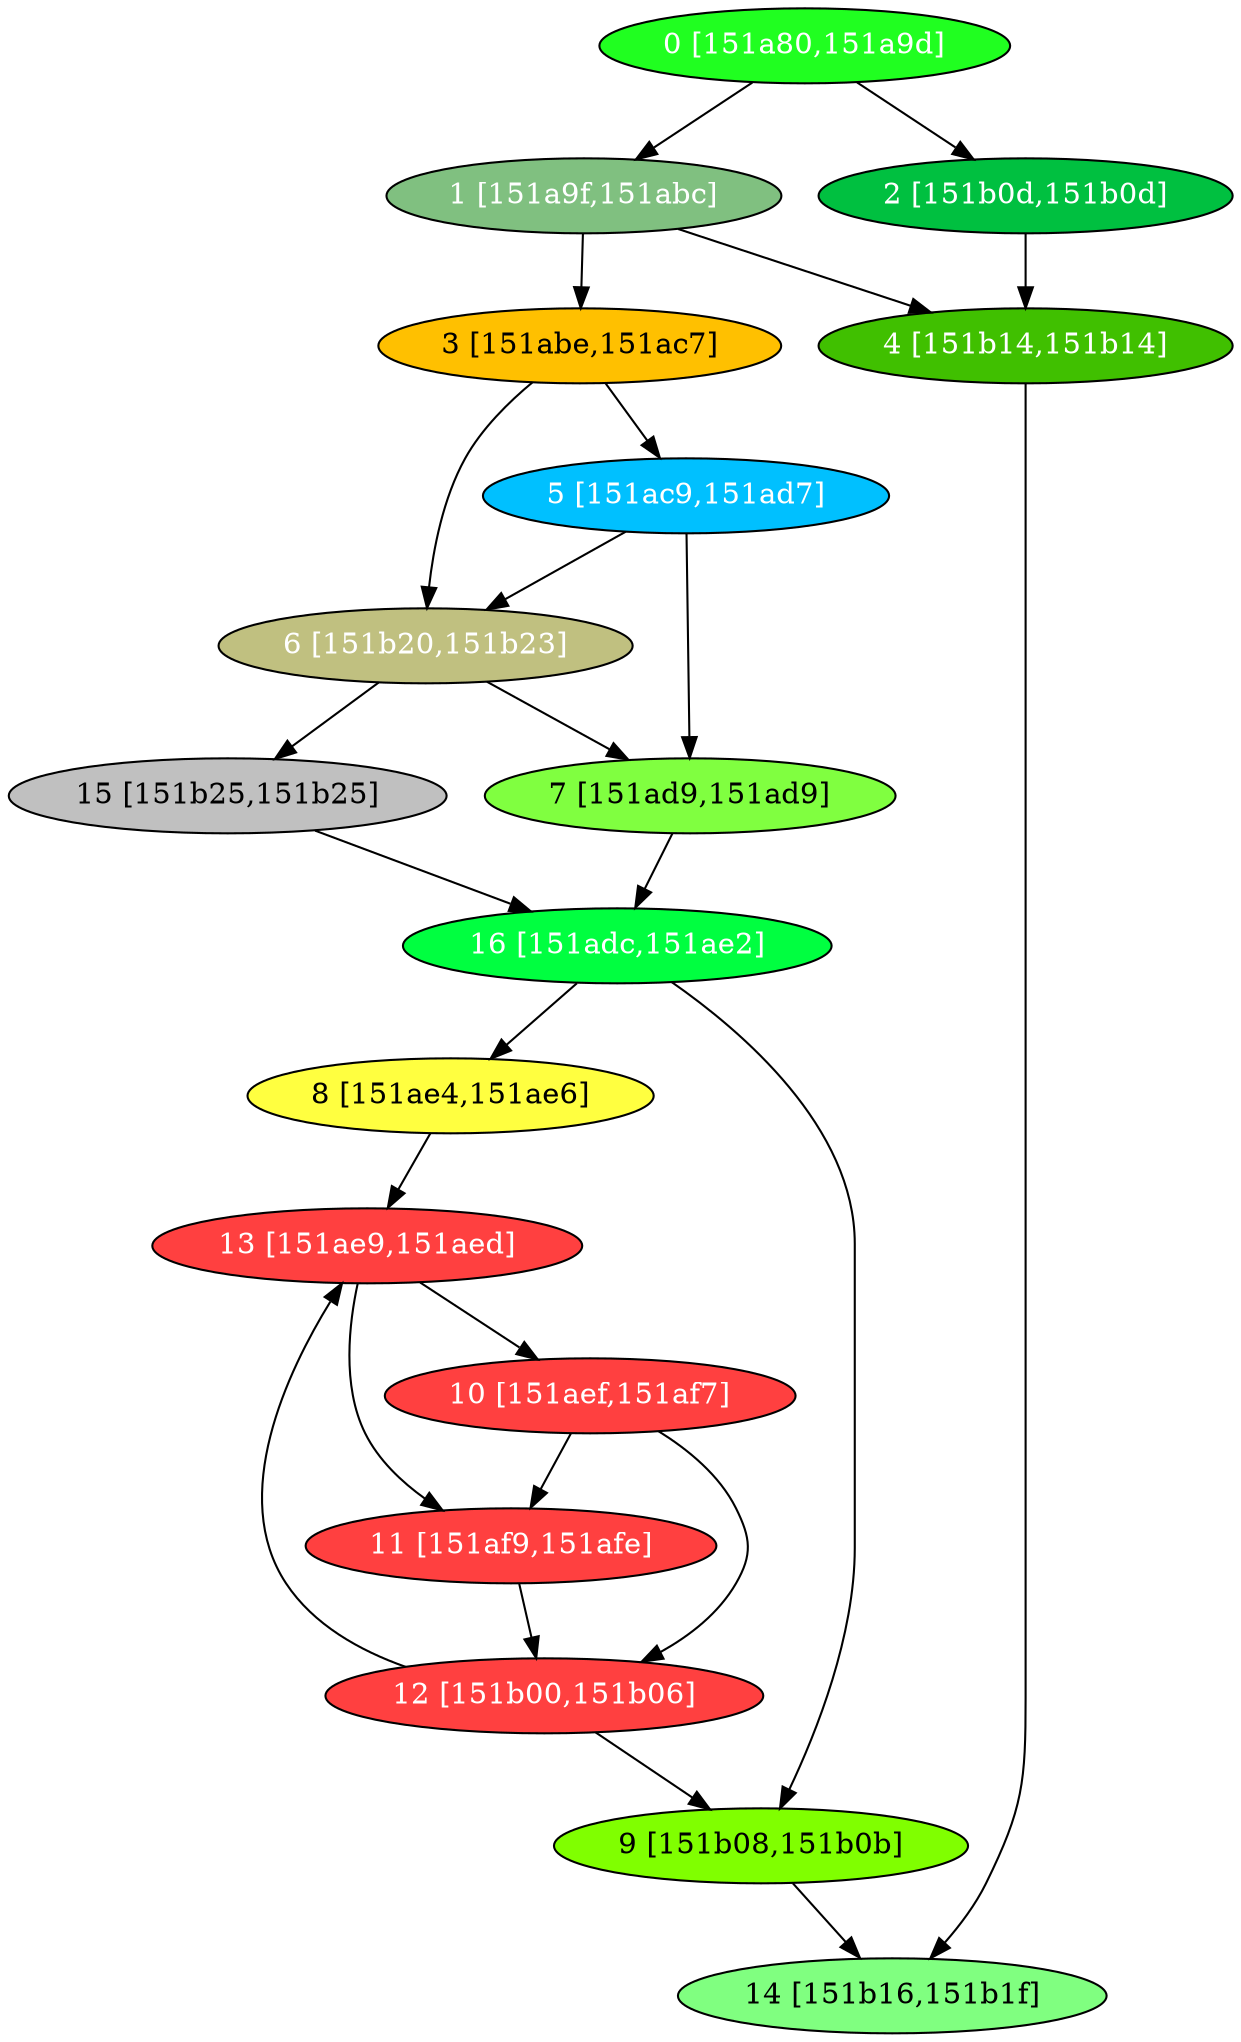 diGraph libnss3{
	libnss3_0  [style=filled fillcolor="#20FF20" fontcolor="#ffffff" shape=oval label="0 [151a80,151a9d]"]
	libnss3_1  [style=filled fillcolor="#80C080" fontcolor="#ffffff" shape=oval label="1 [151a9f,151abc]"]
	libnss3_2  [style=filled fillcolor="#00C040" fontcolor="#ffffff" shape=oval label="2 [151b0d,151b0d]"]
	libnss3_3  [style=filled fillcolor="#FFC000" fontcolor="#000000" shape=oval label="3 [151abe,151ac7]"]
	libnss3_4  [style=filled fillcolor="#40C000" fontcolor="#ffffff" shape=oval label="4 [151b14,151b14]"]
	libnss3_5  [style=filled fillcolor="#00C0FF" fontcolor="#ffffff" shape=oval label="5 [151ac9,151ad7]"]
	libnss3_6  [style=filled fillcolor="#C0C080" fontcolor="#ffffff" shape=oval label="6 [151b20,151b23]"]
	libnss3_7  [style=filled fillcolor="#80FF40" fontcolor="#000000" shape=oval label="7 [151ad9,151ad9]"]
	libnss3_8  [style=filled fillcolor="#FFFF40" fontcolor="#000000" shape=oval label="8 [151ae4,151ae6]"]
	libnss3_9  [style=filled fillcolor="#80FF00" fontcolor="#000000" shape=oval label="9 [151b08,151b0b]"]
	libnss3_a  [style=filled fillcolor="#FF4040" fontcolor="#ffffff" shape=oval label="10 [151aef,151af7]"]
	libnss3_b  [style=filled fillcolor="#FF4040" fontcolor="#ffffff" shape=oval label="11 [151af9,151afe]"]
	libnss3_c  [style=filled fillcolor="#FF4040" fontcolor="#ffffff" shape=oval label="12 [151b00,151b06]"]
	libnss3_d  [style=filled fillcolor="#FF4040" fontcolor="#ffffff" shape=oval label="13 [151ae9,151aed]"]
	libnss3_e  [style=filled fillcolor="#80FF80" fontcolor="#000000" shape=oval label="14 [151b16,151b1f]"]
	libnss3_f  [style=filled fillcolor="#C0C0C0" fontcolor="#000000" shape=oval label="15 [151b25,151b25]"]
	libnss3_10  [style=filled fillcolor="#00FF40" fontcolor="#ffffff" shape=oval label="16 [151adc,151ae2]"]

	libnss3_0 -> libnss3_1
	libnss3_0 -> libnss3_2
	libnss3_1 -> libnss3_3
	libnss3_1 -> libnss3_4
	libnss3_2 -> libnss3_4
	libnss3_3 -> libnss3_5
	libnss3_3 -> libnss3_6
	libnss3_4 -> libnss3_e
	libnss3_5 -> libnss3_6
	libnss3_5 -> libnss3_7
	libnss3_6 -> libnss3_7
	libnss3_6 -> libnss3_f
	libnss3_7 -> libnss3_10
	libnss3_8 -> libnss3_d
	libnss3_9 -> libnss3_e
	libnss3_a -> libnss3_b
	libnss3_a -> libnss3_c
	libnss3_b -> libnss3_c
	libnss3_c -> libnss3_9
	libnss3_c -> libnss3_d
	libnss3_d -> libnss3_a
	libnss3_d -> libnss3_b
	libnss3_f -> libnss3_10
	libnss3_10 -> libnss3_8
	libnss3_10 -> libnss3_9
}